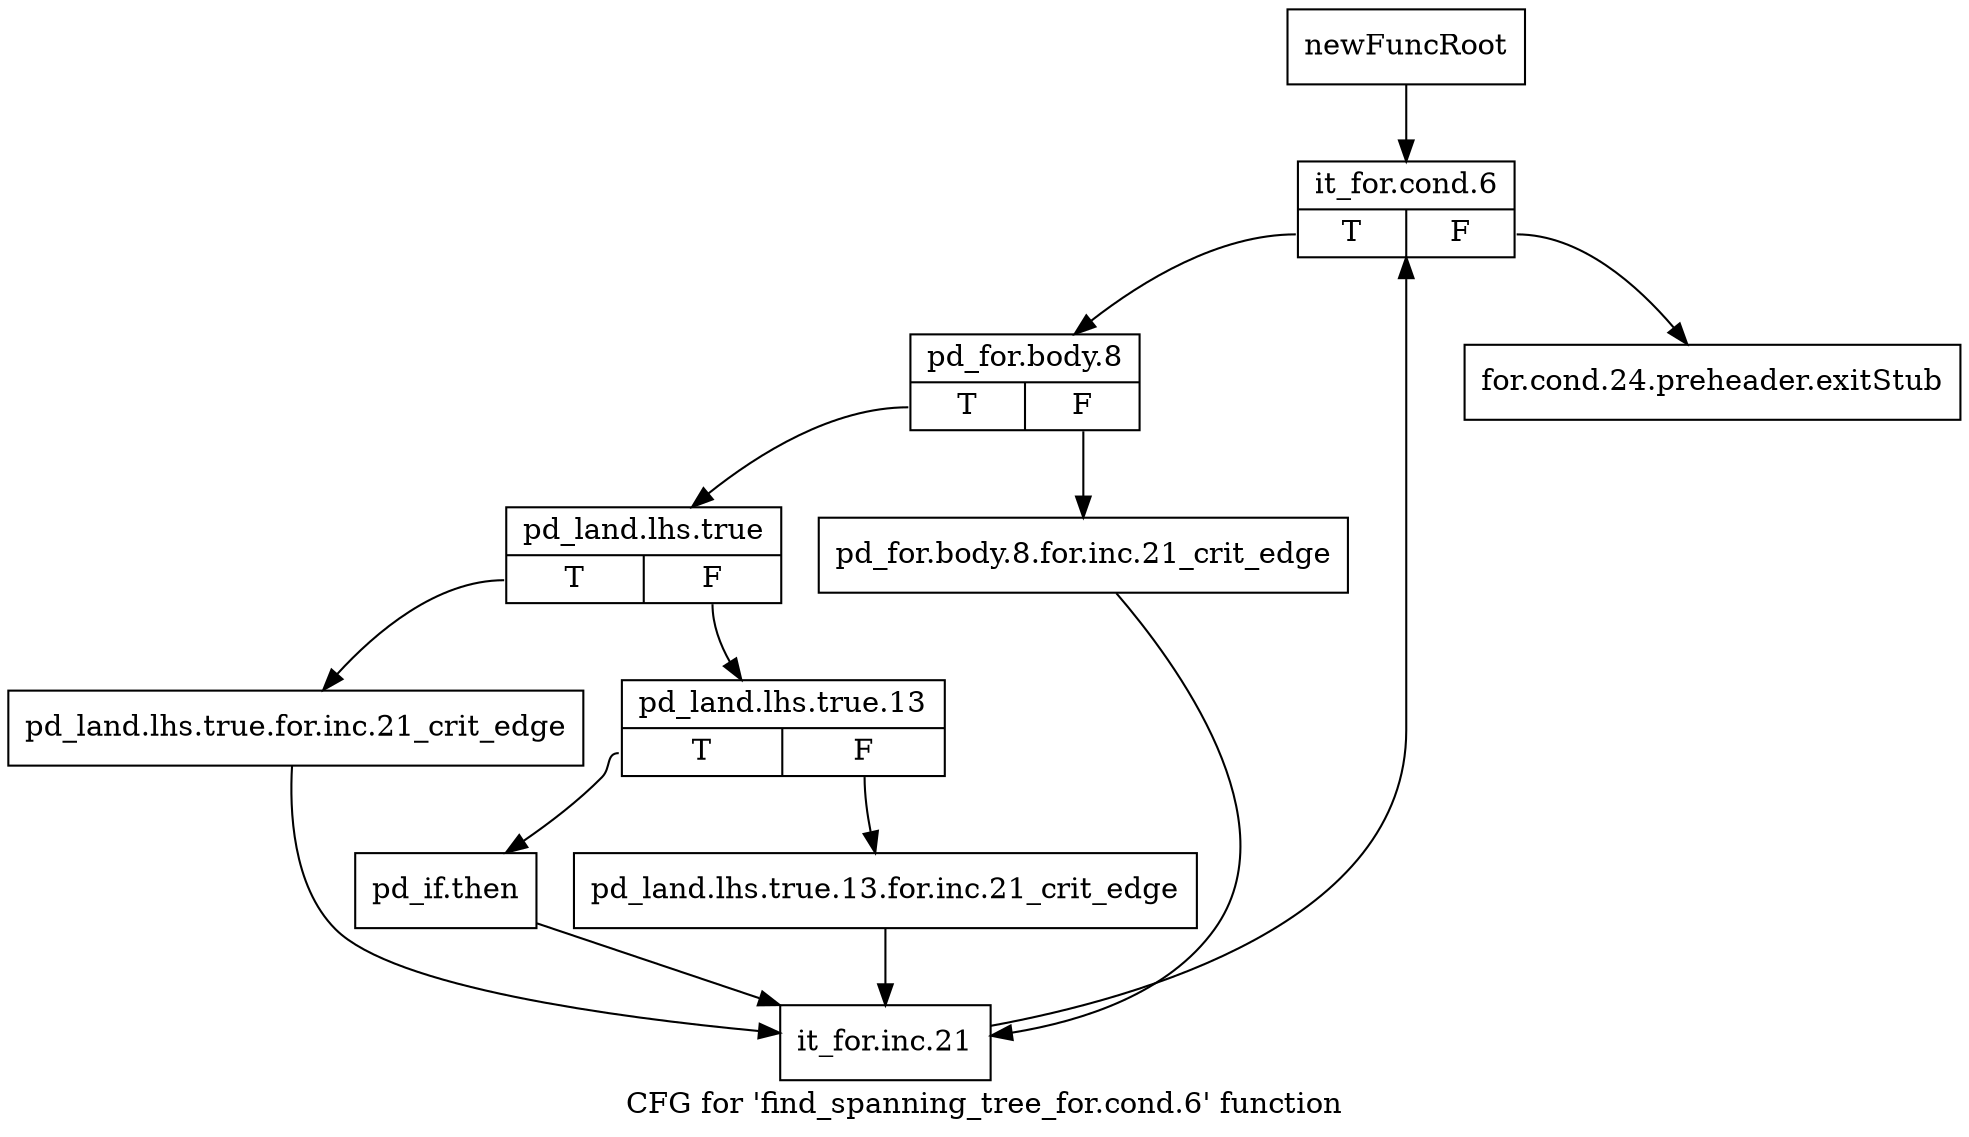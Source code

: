 digraph "CFG for 'find_spanning_tree_for.cond.6' function" {
	label="CFG for 'find_spanning_tree_for.cond.6' function";

	Node0xb7a1630 [shape=record,label="{newFuncRoot}"];
	Node0xb7a1630 -> Node0xb7a16d0;
	Node0xb7a1680 [shape=record,label="{for.cond.24.preheader.exitStub}"];
	Node0xb7a16d0 [shape=record,label="{it_for.cond.6|{<s0>T|<s1>F}}"];
	Node0xb7a16d0:s0 -> Node0xb7a1720;
	Node0xb7a16d0:s1 -> Node0xb7a1680;
	Node0xb7a1720 [shape=record,label="{pd_for.body.8|{<s0>T|<s1>F}}"];
	Node0xb7a1720:s0 -> Node0xb7a17c0;
	Node0xb7a1720:s1 -> Node0xb7a1770;
	Node0xb7a1770 [shape=record,label="{pd_for.body.8.for.inc.21_crit_edge}"];
	Node0xb7a1770 -> Node0xb7a1950;
	Node0xb7a17c0 [shape=record,label="{pd_land.lhs.true|{<s0>T|<s1>F}}"];
	Node0xb7a17c0:s0 -> Node0xb7a1900;
	Node0xb7a17c0:s1 -> Node0xb7a1810;
	Node0xb7a1810 [shape=record,label="{pd_land.lhs.true.13|{<s0>T|<s1>F}}"];
	Node0xb7a1810:s0 -> Node0xb7a18b0;
	Node0xb7a1810:s1 -> Node0xb7a1860;
	Node0xb7a1860 [shape=record,label="{pd_land.lhs.true.13.for.inc.21_crit_edge}"];
	Node0xb7a1860 -> Node0xb7a1950;
	Node0xb7a18b0 [shape=record,label="{pd_if.then}"];
	Node0xb7a18b0 -> Node0xb7a1950;
	Node0xb7a1900 [shape=record,label="{pd_land.lhs.true.for.inc.21_crit_edge}"];
	Node0xb7a1900 -> Node0xb7a1950;
	Node0xb7a1950 [shape=record,label="{it_for.inc.21}"];
	Node0xb7a1950 -> Node0xb7a16d0;
}
